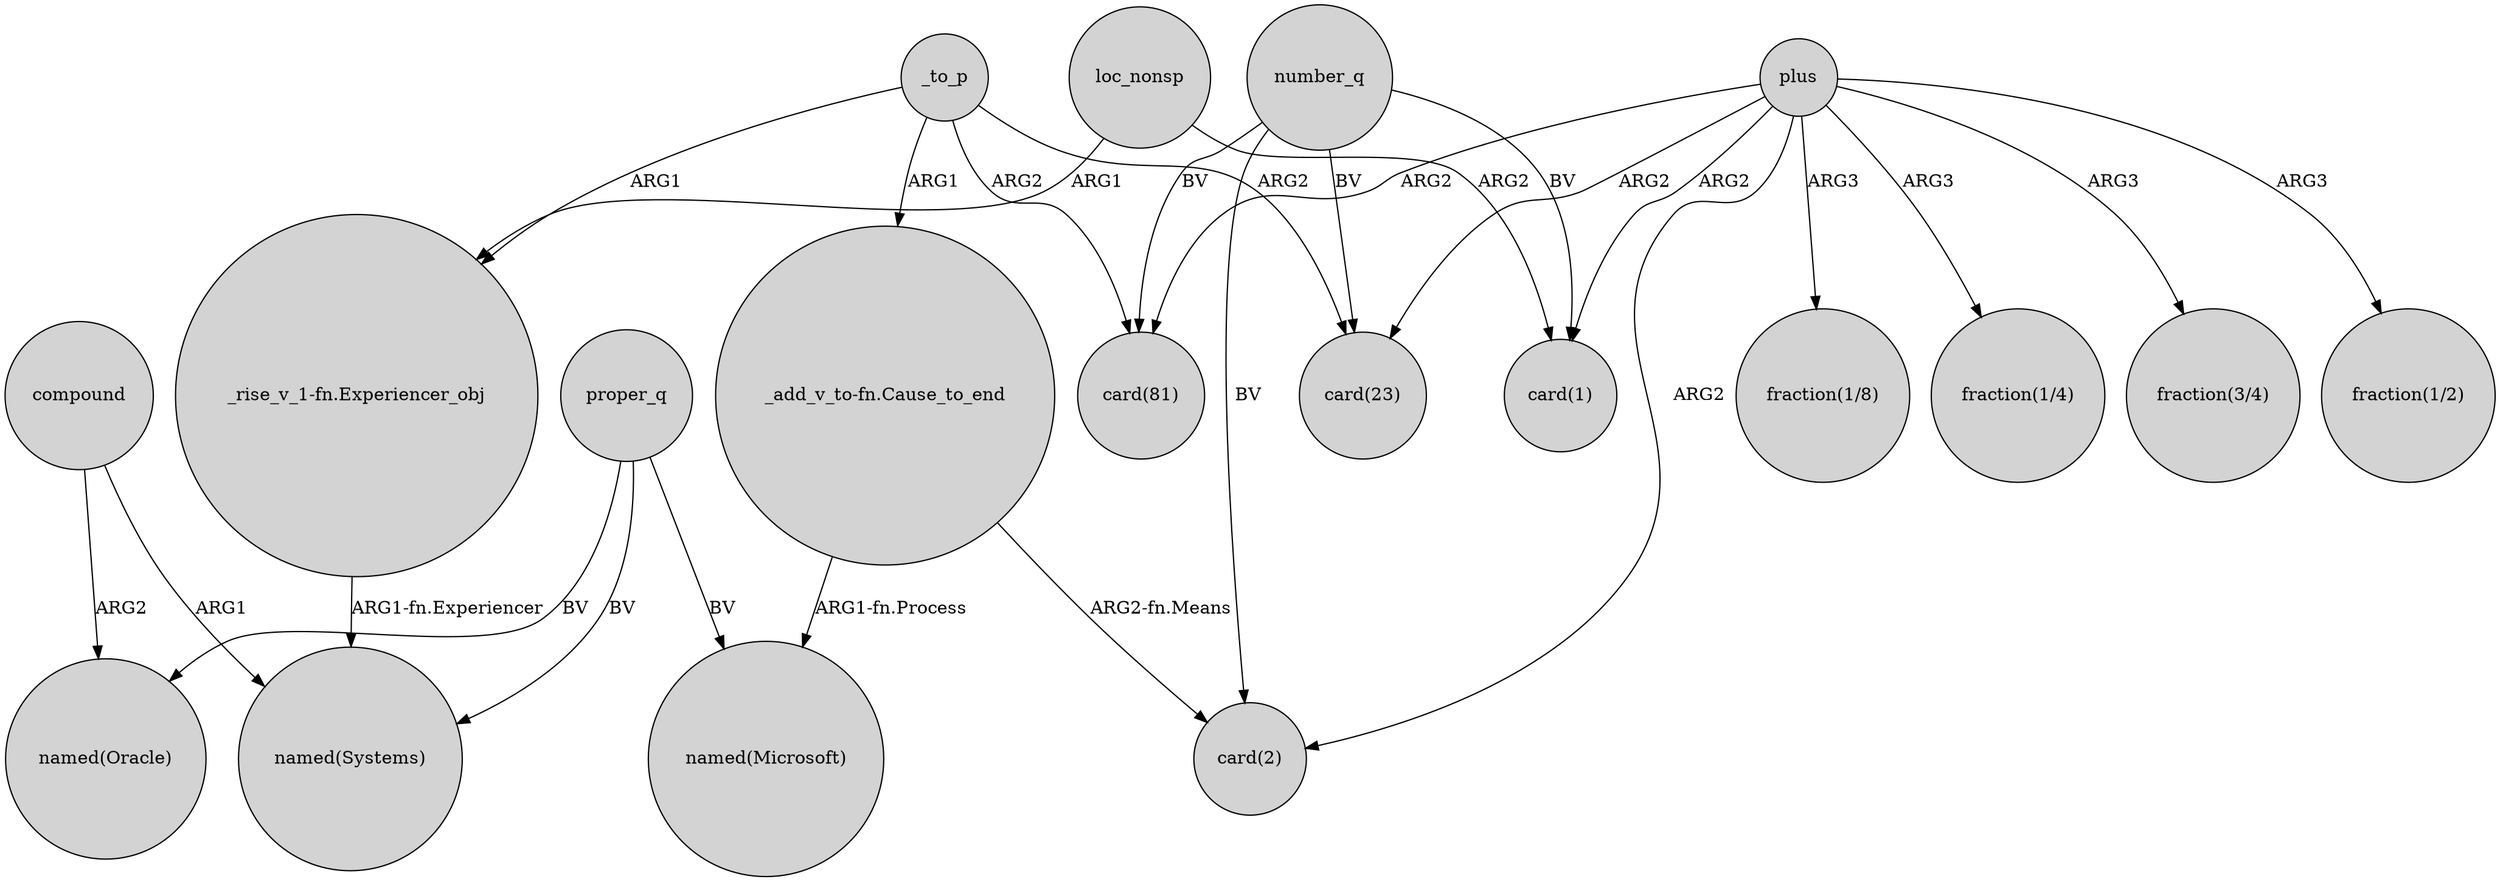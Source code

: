 digraph {
	node [shape=circle style=filled]
	number_q -> "card(81)" [label=BV]
	"_add_v_to-fn.Cause_to_end" -> "named(Microsoft)" [label="ARG1-fn.Process"]
	number_q -> "card(2)" [label=BV]
	loc_nonsp -> "_rise_v_1-fn.Experiencer_obj" [label=ARG1]
	number_q -> "card(1)" [label=BV]
	proper_q -> "named(Oracle)" [label=BV]
	plus -> "fraction(1/8)" [label=ARG3]
	number_q -> "card(23)" [label=BV]
	plus -> "card(81)" [label=ARG2]
	proper_q -> "named(Microsoft)" [label=BV]
	loc_nonsp -> "card(1)" [label=ARG2]
	plus -> "card(1)" [label=ARG2]
	"_add_v_to-fn.Cause_to_end" -> "card(2)" [label="ARG2-fn.Means"]
	proper_q -> "named(Systems)" [label=BV]
	compound -> "named(Systems)" [label=ARG1]
	_to_p -> "card(81)" [label=ARG2]
	_to_p -> "_add_v_to-fn.Cause_to_end" [label=ARG1]
	plus -> "card(2)" [label=ARG2]
	"_rise_v_1-fn.Experiencer_obj" -> "named(Systems)" [label="ARG1-fn.Experiencer"]
	plus -> "fraction(1/4)" [label=ARG3]
	_to_p -> "_rise_v_1-fn.Experiencer_obj" [label=ARG1]
	plus -> "fraction(3/4)" [label=ARG3]
	compound -> "named(Oracle)" [label=ARG2]
	_to_p -> "card(23)" [label=ARG2]
	plus -> "fraction(1/2)" [label=ARG3]
	plus -> "card(23)" [label=ARG2]
}
